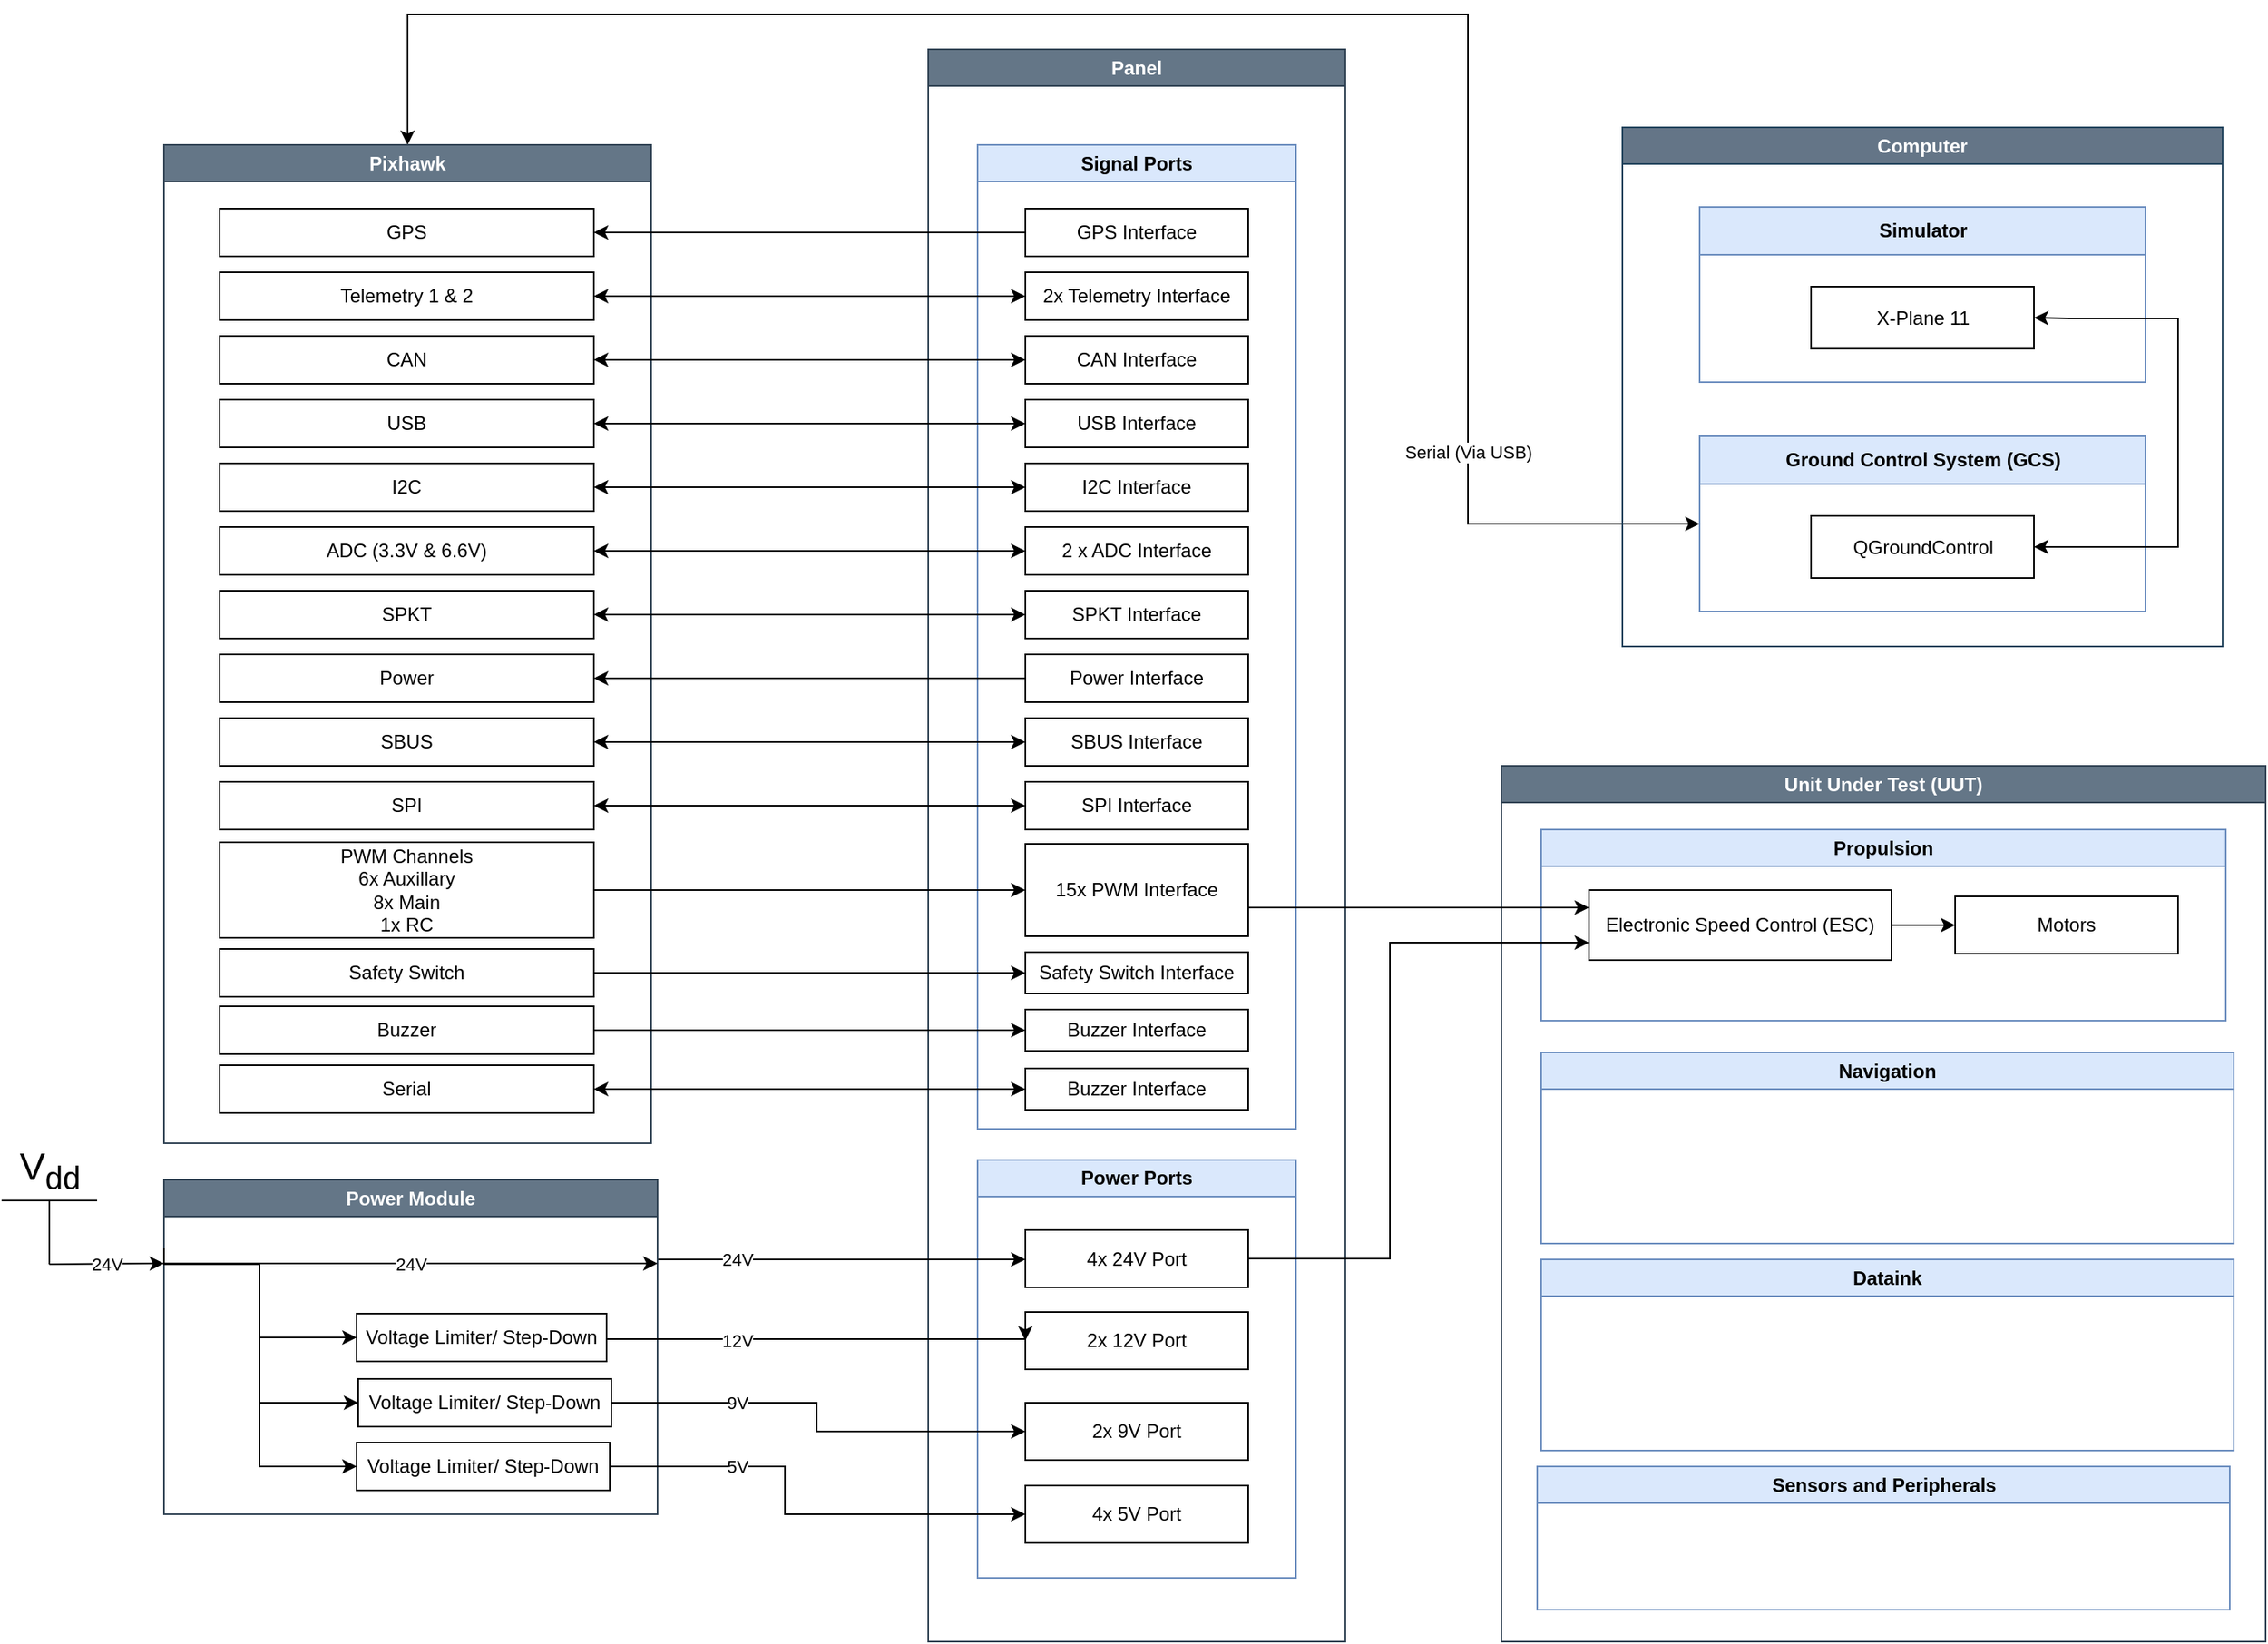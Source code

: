 <mxfile version="22.0.3" type="device">
  <diagram name="Page-1" id="v3630Nla2A9BtoAjLwwb">
    <mxGraphModel dx="1590" dy="1123" grid="0" gridSize="10" guides="1" tooltips="1" connect="1" arrows="1" fold="1" page="1" pageScale="1" pageWidth="850" pageHeight="1100" math="0" shadow="0">
      <root>
        <mxCell id="0" />
        <mxCell id="1" parent="0" />
        <mxCell id="7I7kKWz0qETMzfjJ8lfH-1" value="Serial (Via USB)" style="edgeStyle=orthogonalEdgeStyle;rounded=0;orthogonalLoop=1;jettySize=auto;html=1;exitX=0.5;exitY=0;exitDx=0;exitDy=0;entryX=0;entryY=0.5;entryDx=0;entryDy=0;startArrow=classic;startFill=1;" parent="1" source="ZbORfe6K_xHkkBf2J9BB-3" target="ZbORfe6K_xHkkBf2J9BB-106" edge="1">
          <mxGeometry x="0.686" relative="1" as="geometry">
            <Array as="points">
              <mxPoint x="387" y="28" />
              <mxPoint x="1053" y="28" />
              <mxPoint x="1053" y="348" />
            </Array>
            <mxPoint as="offset" />
          </mxGeometry>
        </mxCell>
        <mxCell id="ZbORfe6K_xHkkBf2J9BB-3" value="Pixhawk" style="swimlane;whiteSpace=wrap;html=1;fillColor=#647687;fontColor=#ffffff;strokeColor=#314354;" parent="1" vertex="1">
          <mxGeometry x="234" y="110" width="306" height="627" as="geometry">
            <mxRectangle x="30" y="210" width="90" height="26" as="alternateBounds" />
          </mxGeometry>
        </mxCell>
        <mxCell id="ZbORfe6K_xHkkBf2J9BB-4" value="PWM Channels&lt;br&gt;6x Auxillary&lt;br&gt;8x Main&lt;br&gt;1x RC" style="whiteSpace=wrap;html=1;" parent="ZbORfe6K_xHkkBf2J9BB-3" vertex="1">
          <mxGeometry x="35" y="438" width="235" height="60" as="geometry" />
        </mxCell>
        <mxCell id="ZbORfe6K_xHkkBf2J9BB-122" value="ADC (3.3V &amp;amp; 6.6V)" style="whiteSpace=wrap;html=1;" parent="ZbORfe6K_xHkkBf2J9BB-3" vertex="1">
          <mxGeometry x="35" y="240" width="235" height="30" as="geometry" />
        </mxCell>
        <mxCell id="ZbORfe6K_xHkkBf2J9BB-124" value="Telemetry 1 &amp;amp; 2" style="whiteSpace=wrap;html=1;" parent="ZbORfe6K_xHkkBf2J9BB-3" vertex="1">
          <mxGeometry x="35" y="80" width="235" height="30" as="geometry" />
        </mxCell>
        <mxCell id="ZbORfe6K_xHkkBf2J9BB-125" value="USB" style="whiteSpace=wrap;html=1;" parent="ZbORfe6K_xHkkBf2J9BB-3" vertex="1">
          <mxGeometry x="35" y="160" width="235" height="30" as="geometry" />
        </mxCell>
        <mxCell id="ZbORfe6K_xHkkBf2J9BB-126" value="GPS" style="whiteSpace=wrap;html=1;" parent="ZbORfe6K_xHkkBf2J9BB-3" vertex="1">
          <mxGeometry x="35" y="40" width="235" height="30" as="geometry" />
        </mxCell>
        <mxCell id="ZbORfe6K_xHkkBf2J9BB-127" value="CAN" style="whiteSpace=wrap;html=1;" parent="ZbORfe6K_xHkkBf2J9BB-3" vertex="1">
          <mxGeometry x="35" y="120" width="235" height="30" as="geometry" />
        </mxCell>
        <mxCell id="ZbORfe6K_xHkkBf2J9BB-128" value="I2C" style="whiteSpace=wrap;html=1;" parent="ZbORfe6K_xHkkBf2J9BB-3" vertex="1">
          <mxGeometry x="35" y="200" width="235" height="30" as="geometry" />
        </mxCell>
        <mxCell id="ZbORfe6K_xHkkBf2J9BB-129" value="SPKT" style="whiteSpace=wrap;html=1;" parent="ZbORfe6K_xHkkBf2J9BB-3" vertex="1">
          <mxGeometry x="35" y="280" width="235" height="30" as="geometry" />
        </mxCell>
        <mxCell id="ZbORfe6K_xHkkBf2J9BB-130" value="Power" style="whiteSpace=wrap;html=1;" parent="ZbORfe6K_xHkkBf2J9BB-3" vertex="1">
          <mxGeometry x="35" y="320" width="235" height="30" as="geometry" />
        </mxCell>
        <mxCell id="ZbORfe6K_xHkkBf2J9BB-131" value="SBUS" style="whiteSpace=wrap;html=1;" parent="ZbORfe6K_xHkkBf2J9BB-3" vertex="1">
          <mxGeometry x="35" y="360" width="235" height="30" as="geometry" />
        </mxCell>
        <mxCell id="ZbORfe6K_xHkkBf2J9BB-132" value="SPI" style="whiteSpace=wrap;html=1;" parent="ZbORfe6K_xHkkBf2J9BB-3" vertex="1">
          <mxGeometry x="35" y="400" width="235" height="30" as="geometry" />
        </mxCell>
        <mxCell id="zKIiyvrE_0sGhcqBPToI-9" value="Buzzer" style="whiteSpace=wrap;html=1;" parent="ZbORfe6K_xHkkBf2J9BB-3" vertex="1">
          <mxGeometry x="35" y="541" width="235" height="30" as="geometry" />
        </mxCell>
        <mxCell id="zKIiyvrE_0sGhcqBPToI-1" value="Safety Switch" style="whiteSpace=wrap;html=1;" parent="ZbORfe6K_xHkkBf2J9BB-3" vertex="1">
          <mxGeometry x="35" y="505" width="235" height="30" as="geometry" />
        </mxCell>
        <mxCell id="zKIiyvrE_0sGhcqBPToI-3" value="Serial" style="whiteSpace=wrap;html=1;" parent="ZbORfe6K_xHkkBf2J9BB-3" vertex="1">
          <mxGeometry x="35" y="578" width="235" height="30" as="geometry" />
        </mxCell>
        <mxCell id="ZbORfe6K_xHkkBf2J9BB-8" value="Panel" style="swimlane;whiteSpace=wrap;html=1;fillColor=#647687;fontColor=#ffffff;strokeColor=#314354;" parent="1" vertex="1">
          <mxGeometry x="714" y="50" width="262" height="1000" as="geometry">
            <mxRectangle x="467" y="210" width="67" height="26" as="alternateBounds" />
          </mxGeometry>
        </mxCell>
        <mxCell id="ZbORfe6K_xHkkBf2J9BB-91" value="Power Ports" style="swimlane;whiteSpace=wrap;html=1;fillColor=#dae8fc;strokeColor=#6c8ebf;" parent="ZbORfe6K_xHkkBf2J9BB-8" vertex="1">
          <mxGeometry x="31" y="697.5" width="200" height="262.5" as="geometry">
            <mxRectangle x="31" y="510" width="110" height="30" as="alternateBounds" />
          </mxGeometry>
        </mxCell>
        <mxCell id="ZbORfe6K_xHkkBf2J9BB-88" value="4x 24V Port" style="whiteSpace=wrap;html=1;" parent="ZbORfe6K_xHkkBf2J9BB-91" vertex="1">
          <mxGeometry x="30" y="44" width="140" height="36" as="geometry" />
        </mxCell>
        <mxCell id="ZbORfe6K_xHkkBf2J9BB-94" value="2x 12V Port" style="whiteSpace=wrap;html=1;" parent="ZbORfe6K_xHkkBf2J9BB-91" vertex="1">
          <mxGeometry x="30" y="95.5" width="140" height="36" as="geometry" />
        </mxCell>
        <mxCell id="ZbORfe6K_xHkkBf2J9BB-96" value="2x 9V Port" style="whiteSpace=wrap;html=1;" parent="ZbORfe6K_xHkkBf2J9BB-91" vertex="1">
          <mxGeometry x="30" y="152.5" width="140" height="36" as="geometry" />
        </mxCell>
        <mxCell id="ZbORfe6K_xHkkBf2J9BB-95" value="4x 5V Port" style="whiteSpace=wrap;html=1;" parent="ZbORfe6K_xHkkBf2J9BB-91" vertex="1">
          <mxGeometry x="30" y="204.5" width="140" height="36" as="geometry" />
        </mxCell>
        <mxCell id="ZbORfe6K_xHkkBf2J9BB-92" value="Signal Ports" style="swimlane;whiteSpace=wrap;html=1;fillColor=#dae8fc;strokeColor=#6c8ebf;" parent="ZbORfe6K_xHkkBf2J9BB-8" vertex="1">
          <mxGeometry x="31" y="60" width="200" height="618" as="geometry" />
        </mxCell>
        <mxCell id="ZbORfe6K_xHkkBf2J9BB-9" value="15x PWM Interface" style="whiteSpace=wrap;html=1;" parent="ZbORfe6K_xHkkBf2J9BB-92" vertex="1">
          <mxGeometry x="30" y="439" width="140" height="58" as="geometry" />
        </mxCell>
        <mxCell id="ZbORfe6K_xHkkBf2J9BB-113" value="Safety Switch Interface" style="whiteSpace=wrap;html=1;" parent="ZbORfe6K_xHkkBf2J9BB-92" vertex="1">
          <mxGeometry x="30" y="507" width="140" height="26" as="geometry" />
        </mxCell>
        <mxCell id="ZbORfe6K_xHkkBf2J9BB-114" value="Power Interface" style="whiteSpace=wrap;html=1;" parent="ZbORfe6K_xHkkBf2J9BB-92" vertex="1">
          <mxGeometry x="30" y="320" width="140" height="30" as="geometry" />
        </mxCell>
        <mxCell id="ZbORfe6K_xHkkBf2J9BB-115" value="GPS Interface" style="whiteSpace=wrap;html=1;" parent="ZbORfe6K_xHkkBf2J9BB-92" vertex="1">
          <mxGeometry x="30" y="40" width="140" height="30" as="geometry" />
        </mxCell>
        <mxCell id="ZbORfe6K_xHkkBf2J9BB-116" value="2x Telemetry Interface" style="whiteSpace=wrap;html=1;" parent="ZbORfe6K_xHkkBf2J9BB-92" vertex="1">
          <mxGeometry x="30" y="80" width="140" height="30" as="geometry" />
        </mxCell>
        <mxCell id="ZbORfe6K_xHkkBf2J9BB-117" value="CAN Interface" style="whiteSpace=wrap;html=1;" parent="ZbORfe6K_xHkkBf2J9BB-92" vertex="1">
          <mxGeometry x="30" y="120" width="140" height="30" as="geometry" />
        </mxCell>
        <mxCell id="ZbORfe6K_xHkkBf2J9BB-118" value="I2C Interface" style="whiteSpace=wrap;html=1;" parent="ZbORfe6K_xHkkBf2J9BB-92" vertex="1">
          <mxGeometry x="30" y="200" width="140" height="30" as="geometry" />
        </mxCell>
        <mxCell id="ZbORfe6K_xHkkBf2J9BB-119" value="2 x ADC Interface" style="whiteSpace=wrap;html=1;" parent="ZbORfe6K_xHkkBf2J9BB-92" vertex="1">
          <mxGeometry x="30" y="240" width="140" height="30" as="geometry" />
        </mxCell>
        <mxCell id="ZbORfe6K_xHkkBf2J9BB-137" value="USB Interface" style="whiteSpace=wrap;html=1;" parent="ZbORfe6K_xHkkBf2J9BB-92" vertex="1">
          <mxGeometry x="30" y="160" width="140" height="30" as="geometry" />
        </mxCell>
        <mxCell id="ZbORfe6K_xHkkBf2J9BB-138" value="SPKT Interface" style="whiteSpace=wrap;html=1;" parent="ZbORfe6K_xHkkBf2J9BB-92" vertex="1">
          <mxGeometry x="30" y="280" width="140" height="30" as="geometry" />
        </mxCell>
        <mxCell id="ZbORfe6K_xHkkBf2J9BB-144" value="SBUS Interface" style="whiteSpace=wrap;html=1;" parent="ZbORfe6K_xHkkBf2J9BB-92" vertex="1">
          <mxGeometry x="30" y="360" width="140" height="30" as="geometry" />
        </mxCell>
        <mxCell id="ZbORfe6K_xHkkBf2J9BB-145" value="SPI Interface" style="whiteSpace=wrap;html=1;" parent="ZbORfe6K_xHkkBf2J9BB-92" vertex="1">
          <mxGeometry x="30" y="400" width="140" height="30" as="geometry" />
        </mxCell>
        <mxCell id="zKIiyvrE_0sGhcqBPToI-4" value="Buzzer Interface" style="whiteSpace=wrap;html=1;" parent="ZbORfe6K_xHkkBf2J9BB-92" vertex="1">
          <mxGeometry x="30" y="580" width="140" height="26" as="geometry" />
        </mxCell>
        <mxCell id="zKIiyvrE_0sGhcqBPToI-10" value="Buzzer Interface" style="whiteSpace=wrap;html=1;" parent="ZbORfe6K_xHkkBf2J9BB-92" vertex="1">
          <mxGeometry x="30" y="543" width="140" height="26" as="geometry" />
        </mxCell>
        <mxCell id="ZbORfe6K_xHkkBf2J9BB-34" style="edgeStyle=orthogonalEdgeStyle;rounded=0;orthogonalLoop=1;jettySize=auto;html=1;exitX=1;exitY=0.5;exitDx=0;exitDy=0;entryX=0;entryY=0.5;entryDx=0;entryDy=0;" parent="1" source="ZbORfe6K_xHkkBf2J9BB-4" target="ZbORfe6K_xHkkBf2J9BB-9" edge="1">
          <mxGeometry relative="1" as="geometry">
            <mxPoint x="466.154" y="222.769" as="targetPoint" />
          </mxGeometry>
        </mxCell>
        <mxCell id="ZbORfe6K_xHkkBf2J9BB-102" value="24V" style="edgeStyle=orthogonalEdgeStyle;rounded=0;orthogonalLoop=1;jettySize=auto;html=1;exitX=1;exitY=0.25;exitDx=0;exitDy=0;entryX=0;entryY=0.5;entryDx=0;entryDy=0;" parent="1" source="ZbORfe6K_xHkkBf2J9BB-48" target="ZbORfe6K_xHkkBf2J9BB-88" edge="1">
          <mxGeometry x="-0.551" relative="1" as="geometry">
            <mxPoint x="544" y="690" as="sourcePoint" />
            <Array as="points">
              <mxPoint x="544" y="810" />
              <mxPoint x="775" y="810" />
            </Array>
            <mxPoint as="offset" />
          </mxGeometry>
        </mxCell>
        <mxCell id="ZbORfe6K_xHkkBf2J9BB-48" value="Power Module" style="swimlane;whiteSpace=wrap;html=1;fillColor=#647687;fontColor=#ffffff;strokeColor=#314354;" parent="1" vertex="1">
          <mxGeometry x="234" y="760" width="310" height="210" as="geometry">
            <mxRectangle x="30" y="210" width="90" height="26" as="alternateBounds" />
          </mxGeometry>
        </mxCell>
        <mxCell id="ZbORfe6K_xHkkBf2J9BB-51" value="Voltage Limiter/ Step-Down" style="whiteSpace=wrap;html=1;" parent="ZbORfe6K_xHkkBf2J9BB-48" vertex="1">
          <mxGeometry x="121" y="84" width="157" height="30" as="geometry" />
        </mxCell>
        <mxCell id="ZbORfe6K_xHkkBf2J9BB-58" value="Voltage Limiter/ Step-Down" style="whiteSpace=wrap;html=1;" parent="ZbORfe6K_xHkkBf2J9BB-48" vertex="1">
          <mxGeometry x="122" y="125" width="159" height="30" as="geometry" />
        </mxCell>
        <mxCell id="ZbORfe6K_xHkkBf2J9BB-66" value="Voltage Limiter/ Step-Down" style="whiteSpace=wrap;html=1;" parent="ZbORfe6K_xHkkBf2J9BB-48" vertex="1">
          <mxGeometry x="121" y="165" width="159" height="30" as="geometry" />
        </mxCell>
        <mxCell id="ZbORfe6K_xHkkBf2J9BB-72" value="" style="endArrow=classic;html=1;rounded=0;entryX=0;entryY=0.5;entryDx=0;entryDy=0;edgeStyle=orthogonalEdgeStyle;exitX=0;exitY=0.25;exitDx=0;exitDy=0;" parent="ZbORfe6K_xHkkBf2J9BB-48" target="ZbORfe6K_xHkkBf2J9BB-58" edge="1">
          <mxGeometry width="50" height="50" relative="1" as="geometry">
            <mxPoint y="43" as="sourcePoint" />
            <mxPoint x="122" y="133" as="targetPoint" />
            <Array as="points">
              <mxPoint y="53" />
              <mxPoint x="60" y="53" />
              <mxPoint x="60" y="140" />
            </Array>
          </mxGeometry>
        </mxCell>
        <mxCell id="ZbORfe6K_xHkkBf2J9BB-81" value="" style="endArrow=classic;html=1;rounded=0;entryX=0;entryY=0.5;entryDx=0;entryDy=0;edgeStyle=orthogonalEdgeStyle;exitX=0;exitY=0.25;exitDx=0;exitDy=0;" parent="ZbORfe6K_xHkkBf2J9BB-48" source="ZbORfe6K_xHkkBf2J9BB-48" target="ZbORfe6K_xHkkBf2J9BB-66" edge="1">
          <mxGeometry width="50" height="50" relative="1" as="geometry">
            <mxPoint y="38" as="sourcePoint" />
            <mxPoint x="132" y="141" as="targetPoint" />
            <Array as="points">
              <mxPoint x="60" y="53" />
              <mxPoint x="60" y="180" />
            </Array>
          </mxGeometry>
        </mxCell>
        <mxCell id="ZbORfe6K_xHkkBf2J9BB-71" value="" style="endArrow=classic;html=1;rounded=0;entryX=0;entryY=0.5;entryDx=0;entryDy=0;edgeStyle=orthogonalEdgeStyle;exitX=0;exitY=0.25;exitDx=0;exitDy=0;" parent="ZbORfe6K_xHkkBf2J9BB-48" source="ZbORfe6K_xHkkBf2J9BB-48" target="ZbORfe6K_xHkkBf2J9BB-51" edge="1">
          <mxGeometry width="50" height="50" relative="1" as="geometry">
            <mxPoint y="50" as="sourcePoint" />
            <mxPoint x="280" y="180" as="targetPoint" />
            <Array as="points">
              <mxPoint x="60" y="53" />
              <mxPoint x="60" y="99" />
            </Array>
          </mxGeometry>
        </mxCell>
        <mxCell id="ZbORfe6K_xHkkBf2J9BB-52" value="24V" style="endArrow=classic;html=1;rounded=0;entryX=0;entryY=0.25;entryDx=0;entryDy=0;startArrow=none;startFill=0;exitX=0.5;exitY=0;exitDx=0;exitDy=0;exitPerimeter=0;" parent="1" source="ZbORfe6K_xHkkBf2J9BB-160" target="ZbORfe6K_xHkkBf2J9BB-48" edge="1">
          <mxGeometry width="50" height="50" relative="1" as="geometry">
            <mxPoint x="154" y="813" as="sourcePoint" />
            <mxPoint x="486" y="607" as="targetPoint" />
          </mxGeometry>
        </mxCell>
        <mxCell id="ZbORfe6K_xHkkBf2J9BB-70" value="24V" style="endArrow=classic;html=1;rounded=0;entryX=1;entryY=0.25;entryDx=0;entryDy=0;exitX=0;exitY=0.25;exitDx=0;exitDy=0;" parent="1" source="ZbORfe6K_xHkkBf2J9BB-48" target="ZbORfe6K_xHkkBf2J9BB-48" edge="1">
          <mxGeometry width="50" height="50" relative="1" as="geometry">
            <mxPoint x="404" y="890" as="sourcePoint" />
            <mxPoint x="456" y="889" as="targetPoint" />
          </mxGeometry>
        </mxCell>
        <mxCell id="ZbORfe6K_xHkkBf2J9BB-82" value="Unit Under Test (UUT)" style="swimlane;whiteSpace=wrap;html=1;fillColor=#647687;strokeColor=#314354;fontColor=#ffffff;" parent="1" vertex="1">
          <mxGeometry x="1074" y="500" width="480" height="550" as="geometry">
            <mxRectangle x="467" y="210" width="67" height="26" as="alternateBounds" />
          </mxGeometry>
        </mxCell>
        <mxCell id="ZbORfe6K_xHkkBf2J9BB-149" value="Navigation" style="swimlane;whiteSpace=wrap;html=1;fillColor=#dae8fc;strokeColor=#6c8ebf;" parent="ZbORfe6K_xHkkBf2J9BB-82" vertex="1">
          <mxGeometry x="25" y="180" width="435" height="120" as="geometry" />
        </mxCell>
        <mxCell id="ZbORfe6K_xHkkBf2J9BB-151" value="Propulsion" style="swimlane;whiteSpace=wrap;html=1;fillColor=#dae8fc;strokeColor=#6c8ebf;" parent="ZbORfe6K_xHkkBf2J9BB-82" vertex="1">
          <mxGeometry x="25" y="40" width="430" height="120" as="geometry" />
        </mxCell>
        <mxCell id="ZbORfe6K_xHkkBf2J9BB-83" value="Electronic Speed Control (ESC)" style="whiteSpace=wrap;html=1;" parent="ZbORfe6K_xHkkBf2J9BB-151" vertex="1">
          <mxGeometry x="30" y="38" width="190" height="44" as="geometry" />
        </mxCell>
        <mxCell id="ZbORfe6K_xHkkBf2J9BB-85" value="Motors" style="whiteSpace=wrap;html=1;" parent="ZbORfe6K_xHkkBf2J9BB-151" vertex="1">
          <mxGeometry x="260" y="42" width="140" height="36" as="geometry" />
        </mxCell>
        <mxCell id="ZbORfe6K_xHkkBf2J9BB-86" style="edgeStyle=orthogonalEdgeStyle;rounded=0;orthogonalLoop=1;jettySize=auto;html=1;exitX=1;exitY=0.5;exitDx=0;exitDy=0;entryX=0;entryY=0.5;entryDx=0;entryDy=0;" parent="ZbORfe6K_xHkkBf2J9BB-151" source="ZbORfe6K_xHkkBf2J9BB-83" target="ZbORfe6K_xHkkBf2J9BB-85" edge="1">
          <mxGeometry relative="1" as="geometry" />
        </mxCell>
        <mxCell id="ZbORfe6K_xHkkBf2J9BB-150" value="Sensors and Peripherals" style="swimlane;whiteSpace=wrap;html=1;fillColor=#dae8fc;strokeColor=#6c8ebf;" parent="ZbORfe6K_xHkkBf2J9BB-82" vertex="1">
          <mxGeometry x="22.5" y="440" width="435" height="90" as="geometry" />
        </mxCell>
        <mxCell id="ZbORfe6K_xHkkBf2J9BB-156" value="Dataink" style="swimlane;whiteSpace=wrap;html=1;fillColor=#dae8fc;strokeColor=#6c8ebf;" parent="ZbORfe6K_xHkkBf2J9BB-82" vertex="1">
          <mxGeometry x="25" y="310" width="435" height="120" as="geometry" />
        </mxCell>
        <mxCell id="ZbORfe6K_xHkkBf2J9BB-87" style="edgeStyle=orthogonalEdgeStyle;rounded=0;orthogonalLoop=1;jettySize=auto;html=1;exitX=1;exitY=0.5;exitDx=0;exitDy=0;entryX=0;entryY=0.25;entryDx=0;entryDy=0;" parent="1" source="ZbORfe6K_xHkkBf2J9BB-9" target="ZbORfe6K_xHkkBf2J9BB-83" edge="1">
          <mxGeometry relative="1" as="geometry">
            <Array as="points">
              <mxPoint x="915" y="589" />
            </Array>
          </mxGeometry>
        </mxCell>
        <mxCell id="ZbORfe6K_xHkkBf2J9BB-56" value="12V" style="edgeStyle=orthogonalEdgeStyle;rounded=0;orthogonalLoop=1;jettySize=auto;html=1;exitX=1;exitY=0.5;exitDx=0;exitDy=0;entryX=0;entryY=0.5;entryDx=0;entryDy=0;" parent="1" source="ZbORfe6K_xHkkBf2J9BB-51" target="ZbORfe6K_xHkkBf2J9BB-94" edge="1">
          <mxGeometry x="-0.374" y="-1" relative="1" as="geometry">
            <mxPoint x="624" y="737.5" as="targetPoint" />
            <mxPoint x="512.0" y="736.5" as="sourcePoint" />
            <Array as="points">
              <mxPoint x="512" y="860" />
              <mxPoint x="775" y="860" />
            </Array>
            <mxPoint as="offset" />
          </mxGeometry>
        </mxCell>
        <mxCell id="ZbORfe6K_xHkkBf2J9BB-68" value="5V" style="edgeStyle=orthogonalEdgeStyle;rounded=0;orthogonalLoop=1;jettySize=auto;html=1;exitX=1;exitY=0.5;exitDx=0;exitDy=0;entryX=0;entryY=0.5;entryDx=0;entryDy=0;" parent="1" source="ZbORfe6K_xHkkBf2J9BB-66" target="ZbORfe6K_xHkkBf2J9BB-95" edge="1">
          <mxGeometry x="-0.45" relative="1" as="geometry">
            <mxPoint x="624" y="817.5" as="targetPoint" />
            <mxPoint x="514" y="817.5" as="sourcePoint" />
            <Array as="points">
              <mxPoint x="624" y="940" />
              <mxPoint x="624" y="970" />
            </Array>
            <mxPoint as="offset" />
          </mxGeometry>
        </mxCell>
        <mxCell id="ZbORfe6K_xHkkBf2J9BB-103" value="9V" style="edgeStyle=orthogonalEdgeStyle;rounded=0;orthogonalLoop=1;jettySize=auto;html=1;exitX=1;exitY=0.5;exitDx=0;exitDy=0;entryX=0;entryY=0.5;entryDx=0;entryDy=0;" parent="1" source="ZbORfe6K_xHkkBf2J9BB-58" target="ZbORfe6K_xHkkBf2J9BB-96" edge="1">
          <mxGeometry x="-0.432" relative="1" as="geometry">
            <mxPoint x="515" y="777.5" as="sourcePoint" />
            <Array as="points">
              <mxPoint x="644" y="900" />
              <mxPoint x="644" y="918" />
            </Array>
            <mxPoint as="offset" />
          </mxGeometry>
        </mxCell>
        <mxCell id="ZbORfe6K_xHkkBf2J9BB-104" style="edgeStyle=orthogonalEdgeStyle;rounded=0;orthogonalLoop=1;jettySize=auto;html=1;exitX=1;exitY=0.5;exitDx=0;exitDy=0;entryX=0;entryY=0.75;entryDx=0;entryDy=0;" parent="1" source="ZbORfe6K_xHkkBf2J9BB-88" target="ZbORfe6K_xHkkBf2J9BB-83" edge="1">
          <mxGeometry relative="1" as="geometry">
            <Array as="points">
              <mxPoint x="1004" y="810" />
              <mxPoint x="1004" y="611" />
            </Array>
          </mxGeometry>
        </mxCell>
        <mxCell id="ZbORfe6K_xHkkBf2J9BB-134" style="edgeStyle=orthogonalEdgeStyle;rounded=0;orthogonalLoop=1;jettySize=auto;html=1;exitX=1;exitY=0.5;exitDx=0;exitDy=0;entryX=0;entryY=0.5;entryDx=0;entryDy=0;startArrow=classic;startFill=1;" parent="1" source="ZbORfe6K_xHkkBf2J9BB-124" target="ZbORfe6K_xHkkBf2J9BB-116" edge="1">
          <mxGeometry relative="1" as="geometry" />
        </mxCell>
        <mxCell id="ZbORfe6K_xHkkBf2J9BB-135" style="edgeStyle=orthogonalEdgeStyle;rounded=0;orthogonalLoop=1;jettySize=auto;html=1;exitX=1;exitY=0.5;exitDx=0;exitDy=0;entryX=0;entryY=0.5;entryDx=0;entryDy=0;jumpStyle=arc;jumpSize=10;endArrow=none;endFill=0;startArrow=classic;startFill=1;" parent="1" source="ZbORfe6K_xHkkBf2J9BB-126" target="ZbORfe6K_xHkkBf2J9BB-115" edge="1">
          <mxGeometry relative="1" as="geometry" />
        </mxCell>
        <mxCell id="ZbORfe6K_xHkkBf2J9BB-136" style="edgeStyle=orthogonalEdgeStyle;rounded=0;orthogonalLoop=1;jettySize=auto;html=1;exitX=1;exitY=0.5;exitDx=0;exitDy=0;entryX=0;entryY=0.5;entryDx=0;entryDy=0;startArrow=classic;startFill=1;" parent="1" source="ZbORfe6K_xHkkBf2J9BB-127" target="ZbORfe6K_xHkkBf2J9BB-117" edge="1">
          <mxGeometry relative="1" as="geometry">
            <Array as="points">
              <mxPoint x="684" y="245" />
              <mxPoint x="684" y="245" />
            </Array>
          </mxGeometry>
        </mxCell>
        <mxCell id="ZbORfe6K_xHkkBf2J9BB-139" style="edgeStyle=orthogonalEdgeStyle;rounded=0;orthogonalLoop=1;jettySize=auto;html=1;exitX=1;exitY=0.5;exitDx=0;exitDy=0;entryX=0;entryY=0.5;entryDx=0;entryDy=0;startArrow=classic;startFill=1;" parent="1" source="ZbORfe6K_xHkkBf2J9BB-125" target="ZbORfe6K_xHkkBf2J9BB-137" edge="1">
          <mxGeometry relative="1" as="geometry" />
        </mxCell>
        <mxCell id="ZbORfe6K_xHkkBf2J9BB-140" style="edgeStyle=orthogonalEdgeStyle;rounded=0;orthogonalLoop=1;jettySize=auto;html=1;exitX=1;exitY=0.5;exitDx=0;exitDy=0;entryX=0;entryY=0.5;entryDx=0;entryDy=0;startArrow=classic;startFill=1;" parent="1" source="ZbORfe6K_xHkkBf2J9BB-128" target="ZbORfe6K_xHkkBf2J9BB-118" edge="1">
          <mxGeometry relative="1" as="geometry" />
        </mxCell>
        <mxCell id="ZbORfe6K_xHkkBf2J9BB-141" style="edgeStyle=orthogonalEdgeStyle;rounded=0;orthogonalLoop=1;jettySize=auto;html=1;exitX=1;exitY=0.5;exitDx=0;exitDy=0;entryX=0;entryY=0.5;entryDx=0;entryDy=0;startArrow=classic;startFill=1;" parent="1" source="ZbORfe6K_xHkkBf2J9BB-122" target="ZbORfe6K_xHkkBf2J9BB-119" edge="1">
          <mxGeometry relative="1" as="geometry" />
        </mxCell>
        <mxCell id="ZbORfe6K_xHkkBf2J9BB-142" style="edgeStyle=orthogonalEdgeStyle;rounded=0;orthogonalLoop=1;jettySize=auto;html=1;exitX=1;exitY=0.5;exitDx=0;exitDy=0;entryX=0;entryY=0.5;entryDx=0;entryDy=0;startArrow=classic;startFill=1;" parent="1" source="ZbORfe6K_xHkkBf2J9BB-129" target="ZbORfe6K_xHkkBf2J9BB-138" edge="1">
          <mxGeometry relative="1" as="geometry" />
        </mxCell>
        <mxCell id="ZbORfe6K_xHkkBf2J9BB-143" style="edgeStyle=orthogonalEdgeStyle;rounded=0;orthogonalLoop=1;jettySize=auto;html=1;exitX=1;exitY=0.5;exitDx=0;exitDy=0;entryX=0;entryY=0.5;entryDx=0;entryDy=0;startArrow=classic;startFill=1;endArrow=none;endFill=0;" parent="1" source="ZbORfe6K_xHkkBf2J9BB-130" target="ZbORfe6K_xHkkBf2J9BB-114" edge="1">
          <mxGeometry relative="1" as="geometry" />
        </mxCell>
        <mxCell id="ZbORfe6K_xHkkBf2J9BB-146" style="edgeStyle=orthogonalEdgeStyle;rounded=0;orthogonalLoop=1;jettySize=auto;html=1;exitX=1;exitY=0.5;exitDx=0;exitDy=0;entryX=0;entryY=0.5;entryDx=0;entryDy=0;startArrow=classic;startFill=1;" parent="1" source="ZbORfe6K_xHkkBf2J9BB-131" target="ZbORfe6K_xHkkBf2J9BB-144" edge="1">
          <mxGeometry relative="1" as="geometry" />
        </mxCell>
        <mxCell id="ZbORfe6K_xHkkBf2J9BB-147" style="edgeStyle=orthogonalEdgeStyle;rounded=0;orthogonalLoop=1;jettySize=auto;html=1;exitX=1;exitY=0.5;exitDx=0;exitDy=0;entryX=0;entryY=0.5;entryDx=0;entryDy=0;startArrow=classic;startFill=1;" parent="1" source="ZbORfe6K_xHkkBf2J9BB-132" target="ZbORfe6K_xHkkBf2J9BB-145" edge="1">
          <mxGeometry relative="1" as="geometry" />
        </mxCell>
        <mxCell id="ZbORfe6K_xHkkBf2J9BB-160" value="V&lt;sub&gt;dd&lt;/sub&gt;" style="verticalLabelPosition=top;verticalAlign=bottom;shape=mxgraph.electrical.signal_sources.vdd;shadow=0;dashed=0;align=center;strokeWidth=1;fontSize=24;html=1;flipV=1;" parent="1" vertex="1">
          <mxGeometry x="132" y="773" width="60" height="40" as="geometry" />
        </mxCell>
        <mxCell id="zKIiyvrE_0sGhcqBPToI-2" style="edgeStyle=orthogonalEdgeStyle;rounded=0;orthogonalLoop=1;jettySize=auto;html=1;exitX=1;exitY=0.5;exitDx=0;exitDy=0;entryX=0;entryY=0.5;entryDx=0;entryDy=0;" parent="1" source="zKIiyvrE_0sGhcqBPToI-1" target="ZbORfe6K_xHkkBf2J9BB-113" edge="1">
          <mxGeometry relative="1" as="geometry">
            <mxPoint x="785" y="600" as="targetPoint" />
            <mxPoint x="514" y="600" as="sourcePoint" />
          </mxGeometry>
        </mxCell>
        <mxCell id="zKIiyvrE_0sGhcqBPToI-5" style="edgeStyle=orthogonalEdgeStyle;rounded=0;orthogonalLoop=1;jettySize=auto;html=1;exitX=1;exitY=0.5;exitDx=0;exitDy=0;entryX=0;entryY=0.5;entryDx=0;entryDy=0;startArrow=classic;startFill=1;" parent="1" source="zKIiyvrE_0sGhcqBPToI-3" target="zKIiyvrE_0sGhcqBPToI-4" edge="1">
          <mxGeometry relative="1" as="geometry">
            <mxPoint x="785" y="639" as="targetPoint" />
            <mxPoint x="514" y="639" as="sourcePoint" />
          </mxGeometry>
        </mxCell>
        <mxCell id="zKIiyvrE_0sGhcqBPToI-11" style="edgeStyle=orthogonalEdgeStyle;rounded=0;orthogonalLoop=1;jettySize=auto;html=1;exitX=1;exitY=0.5;exitDx=0;exitDy=0;entryX=0;entryY=0.5;entryDx=0;entryDy=0;" parent="1" source="zKIiyvrE_0sGhcqBPToI-9" target="zKIiyvrE_0sGhcqBPToI-10" edge="1">
          <mxGeometry relative="1" as="geometry">
            <mxPoint x="805" y="600" as="targetPoint" />
            <mxPoint x="534" y="600" as="sourcePoint" />
          </mxGeometry>
        </mxCell>
        <mxCell id="7I7kKWz0qETMzfjJ8lfH-4" value="Computer" style="swimlane;whiteSpace=wrap;html=1;fillColor=#647587;strokeColor=#23445d;fontColor=#ffffff;" parent="1" vertex="1">
          <mxGeometry x="1150" y="99" width="377" height="326" as="geometry" />
        </mxCell>
        <mxCell id="zKIiyvrE_0sGhcqBPToI-12" value="Simulator" style="swimlane;whiteSpace=wrap;html=1;startSize=30;fillColor=#dae8fc;strokeColor=#6c8ebf;" parent="7I7kKWz0qETMzfjJ8lfH-4" vertex="1">
          <mxGeometry x="48.5" y="50" width="280" height="110" as="geometry">
            <mxRectangle x="467" y="210" width="67" height="26" as="alternateBounds" />
          </mxGeometry>
        </mxCell>
        <mxCell id="zKIiyvrE_0sGhcqBPToI-13" value="X-Plane 11" style="whiteSpace=wrap;html=1;" parent="zKIiyvrE_0sGhcqBPToI-12" vertex="1">
          <mxGeometry x="70" y="50" width="140" height="39" as="geometry" />
        </mxCell>
        <mxCell id="ZbORfe6K_xHkkBf2J9BB-106" value="Ground Control System (GCS)" style="swimlane;whiteSpace=wrap;html=1;startSize=30;fillColor=#dae8fc;strokeColor=#6c8ebf;" parent="7I7kKWz0qETMzfjJ8lfH-4" vertex="1">
          <mxGeometry x="48.5" y="194" width="280" height="110" as="geometry">
            <mxRectangle x="467" y="210" width="67" height="26" as="alternateBounds" />
          </mxGeometry>
        </mxCell>
        <mxCell id="ZbORfe6K_xHkkBf2J9BB-110" value="QGroundControl" style="whiteSpace=wrap;html=1;" parent="ZbORfe6K_xHkkBf2J9BB-106" vertex="1">
          <mxGeometry x="70" y="50" width="140" height="39" as="geometry" />
        </mxCell>
        <mxCell id="7I7kKWz0qETMzfjJ8lfH-2" style="edgeStyle=orthogonalEdgeStyle;rounded=0;orthogonalLoop=1;jettySize=auto;html=1;exitX=1;exitY=0.5;exitDx=0;exitDy=0;entryX=1;entryY=0.5;entryDx=0;entryDy=0;startArrow=classic;startFill=1;" parent="7I7kKWz0qETMzfjJ8lfH-4" source="ZbORfe6K_xHkkBf2J9BB-110" target="zKIiyvrE_0sGhcqBPToI-13" edge="1">
          <mxGeometry relative="1" as="geometry">
            <Array as="points">
              <mxPoint x="349" y="264" />
              <mxPoint x="349" y="120" />
              <mxPoint x="281" y="120" />
            </Array>
          </mxGeometry>
        </mxCell>
      </root>
    </mxGraphModel>
  </diagram>
</mxfile>
